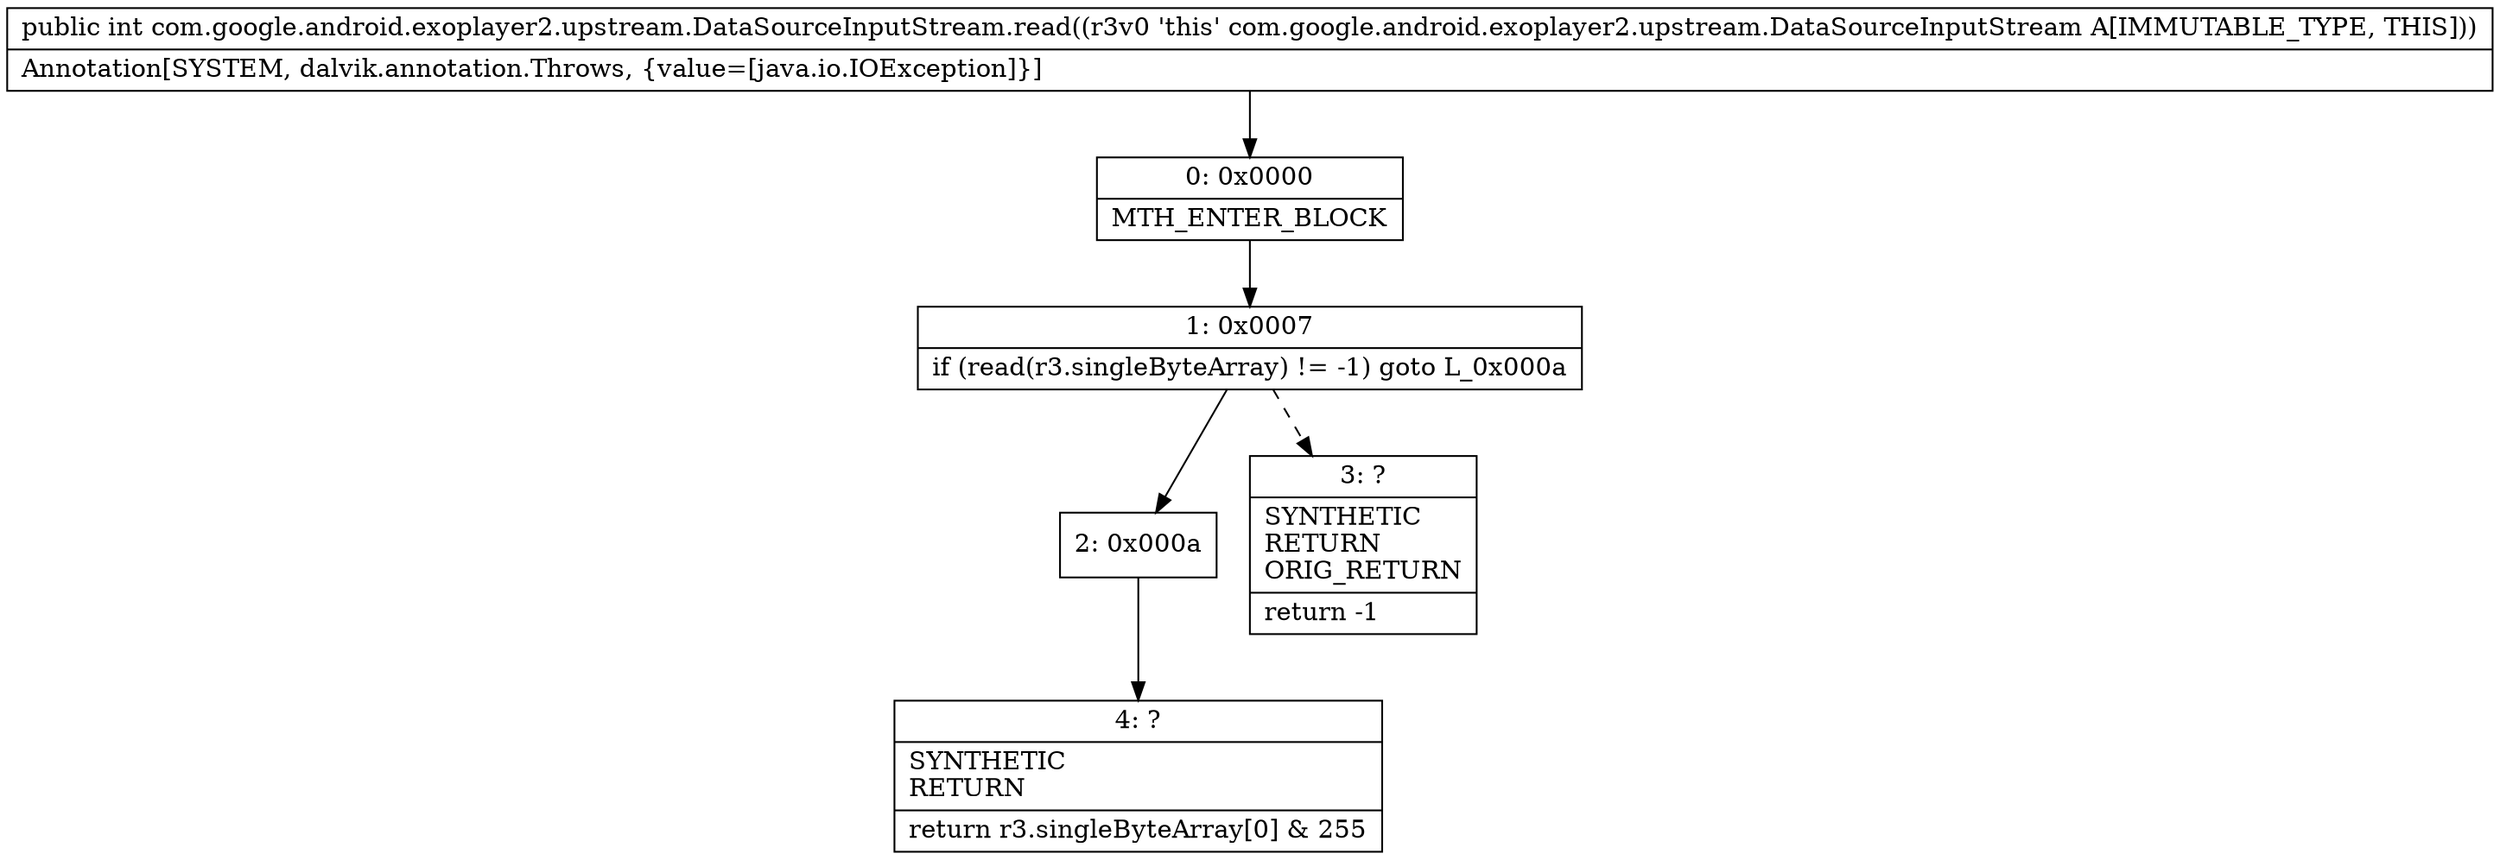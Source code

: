 digraph "CFG forcom.google.android.exoplayer2.upstream.DataSourceInputStream.read()I" {
Node_0 [shape=record,label="{0\:\ 0x0000|MTH_ENTER_BLOCK\l}"];
Node_1 [shape=record,label="{1\:\ 0x0007|if (read(r3.singleByteArray) != \-1) goto L_0x000a\l}"];
Node_2 [shape=record,label="{2\:\ 0x000a}"];
Node_3 [shape=record,label="{3\:\ ?|SYNTHETIC\lRETURN\lORIG_RETURN\l|return \-1\l}"];
Node_4 [shape=record,label="{4\:\ ?|SYNTHETIC\lRETURN\l|return r3.singleByteArray[0] & 255\l}"];
MethodNode[shape=record,label="{public int com.google.android.exoplayer2.upstream.DataSourceInputStream.read((r3v0 'this' com.google.android.exoplayer2.upstream.DataSourceInputStream A[IMMUTABLE_TYPE, THIS]))  | Annotation[SYSTEM, dalvik.annotation.Throws, \{value=[java.io.IOException]\}]\l}"];
MethodNode -> Node_0;
Node_0 -> Node_1;
Node_1 -> Node_2;
Node_1 -> Node_3[style=dashed];
Node_2 -> Node_4;
}

